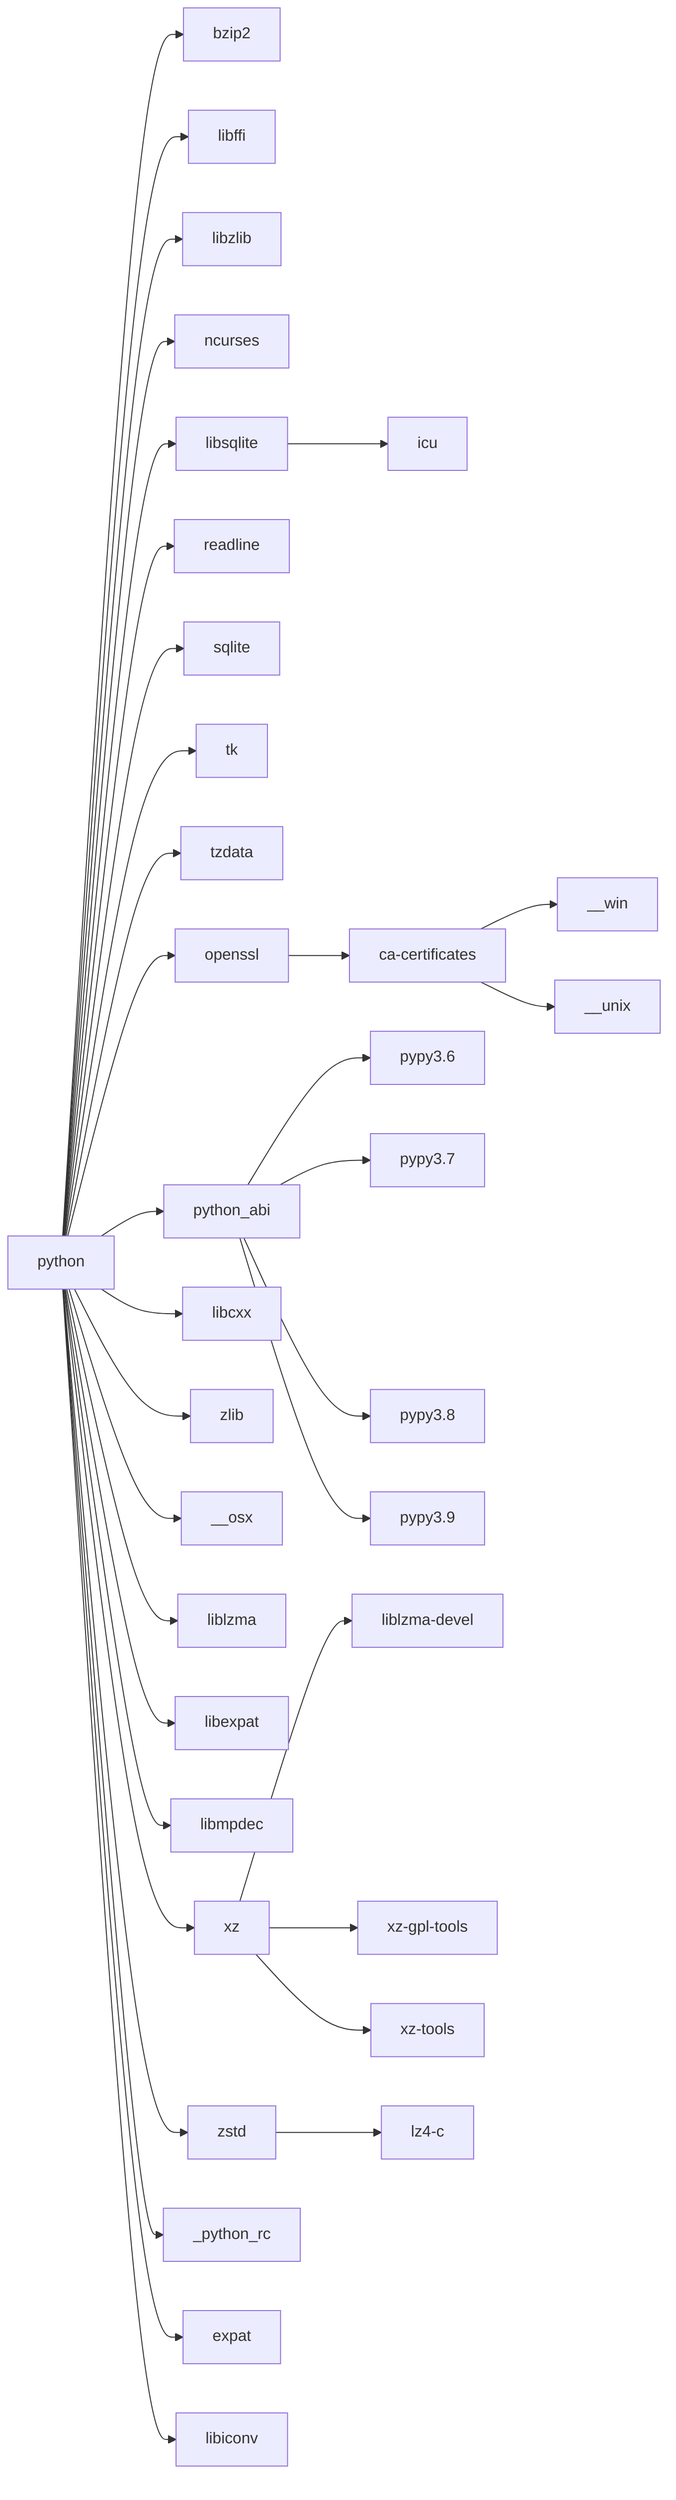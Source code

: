 flowchart LR
    python --> bzip2
    python --> libffi
    python --> libzlib
    python --> ncurses
    python --> openssl
    python --> readline
    python --> sqlite
    python --> tk
    python --> tzdata
    python --> xz
    python --> libsqlite
    python --> libcxx
    python --> zlib
    python --> __osx
    python --> liblzma
    python --> libexpat
    python --> libmpdec
    python --> python_abi
    python --> zstd
    python --> _python_rc
    python --> expat
    python --> libiconv
    libsqlite --> icu
    openssl --> ca-certificates
    python_abi --> pypy3.6
    python_abi --> pypy3.7
    python_abi --> pypy3.8
    python_abi --> pypy3.9
    xz --> liblzma-devel
    xz --> xz-gpl-tools
    xz --> xz-tools
    zstd --> lz4-c
    ca-certificates --> __win
    ca-certificates --> __unix